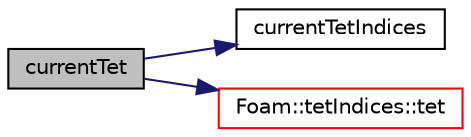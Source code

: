 digraph "currentTet"
{
  bgcolor="transparent";
  edge [fontname="Helvetica",fontsize="10",labelfontname="Helvetica",labelfontsize="10"];
  node [fontname="Helvetica",fontsize="10",shape=record];
  rankdir="LR";
  Node1 [label="currentTet",height=0.2,width=0.4,color="black", fillcolor="grey75", style="filled", fontcolor="black"];
  Node1 -> Node2 [color="midnightblue",fontsize="10",style="solid",fontname="Helvetica"];
  Node2 [label="currentTetIndices",height=0.2,width=0.4,color="black",URL="$a01817.html#a07da1d86986a55bbe7aab9ca7386e5a8",tooltip="Return the indices of the current tet that the. "];
  Node1 -> Node3 [color="midnightblue",fontsize="10",style="solid",fontname="Helvetica"];
  Node3 [label="Foam::tetIndices::tet",height=0.2,width=0.4,color="red",URL="$a02660.html#abb6833818ccf906c21e0a434a44c7f8e",tooltip="Return the geometry corresponding to this tet from the. "];
}
